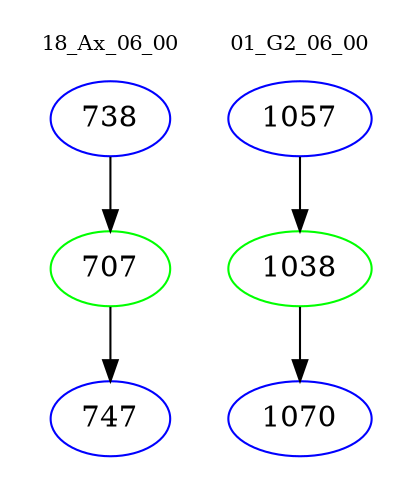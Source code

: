 digraph{
subgraph cluster_0 {
color = white
label = "18_Ax_06_00";
fontsize=10;
T0_738 [label="738", color="blue"]
T0_738 -> T0_707 [color="black"]
T0_707 [label="707", color="green"]
T0_707 -> T0_747 [color="black"]
T0_747 [label="747", color="blue"]
}
subgraph cluster_1 {
color = white
label = "01_G2_06_00";
fontsize=10;
T1_1057 [label="1057", color="blue"]
T1_1057 -> T1_1038 [color="black"]
T1_1038 [label="1038", color="green"]
T1_1038 -> T1_1070 [color="black"]
T1_1070 [label="1070", color="blue"]
}
}
